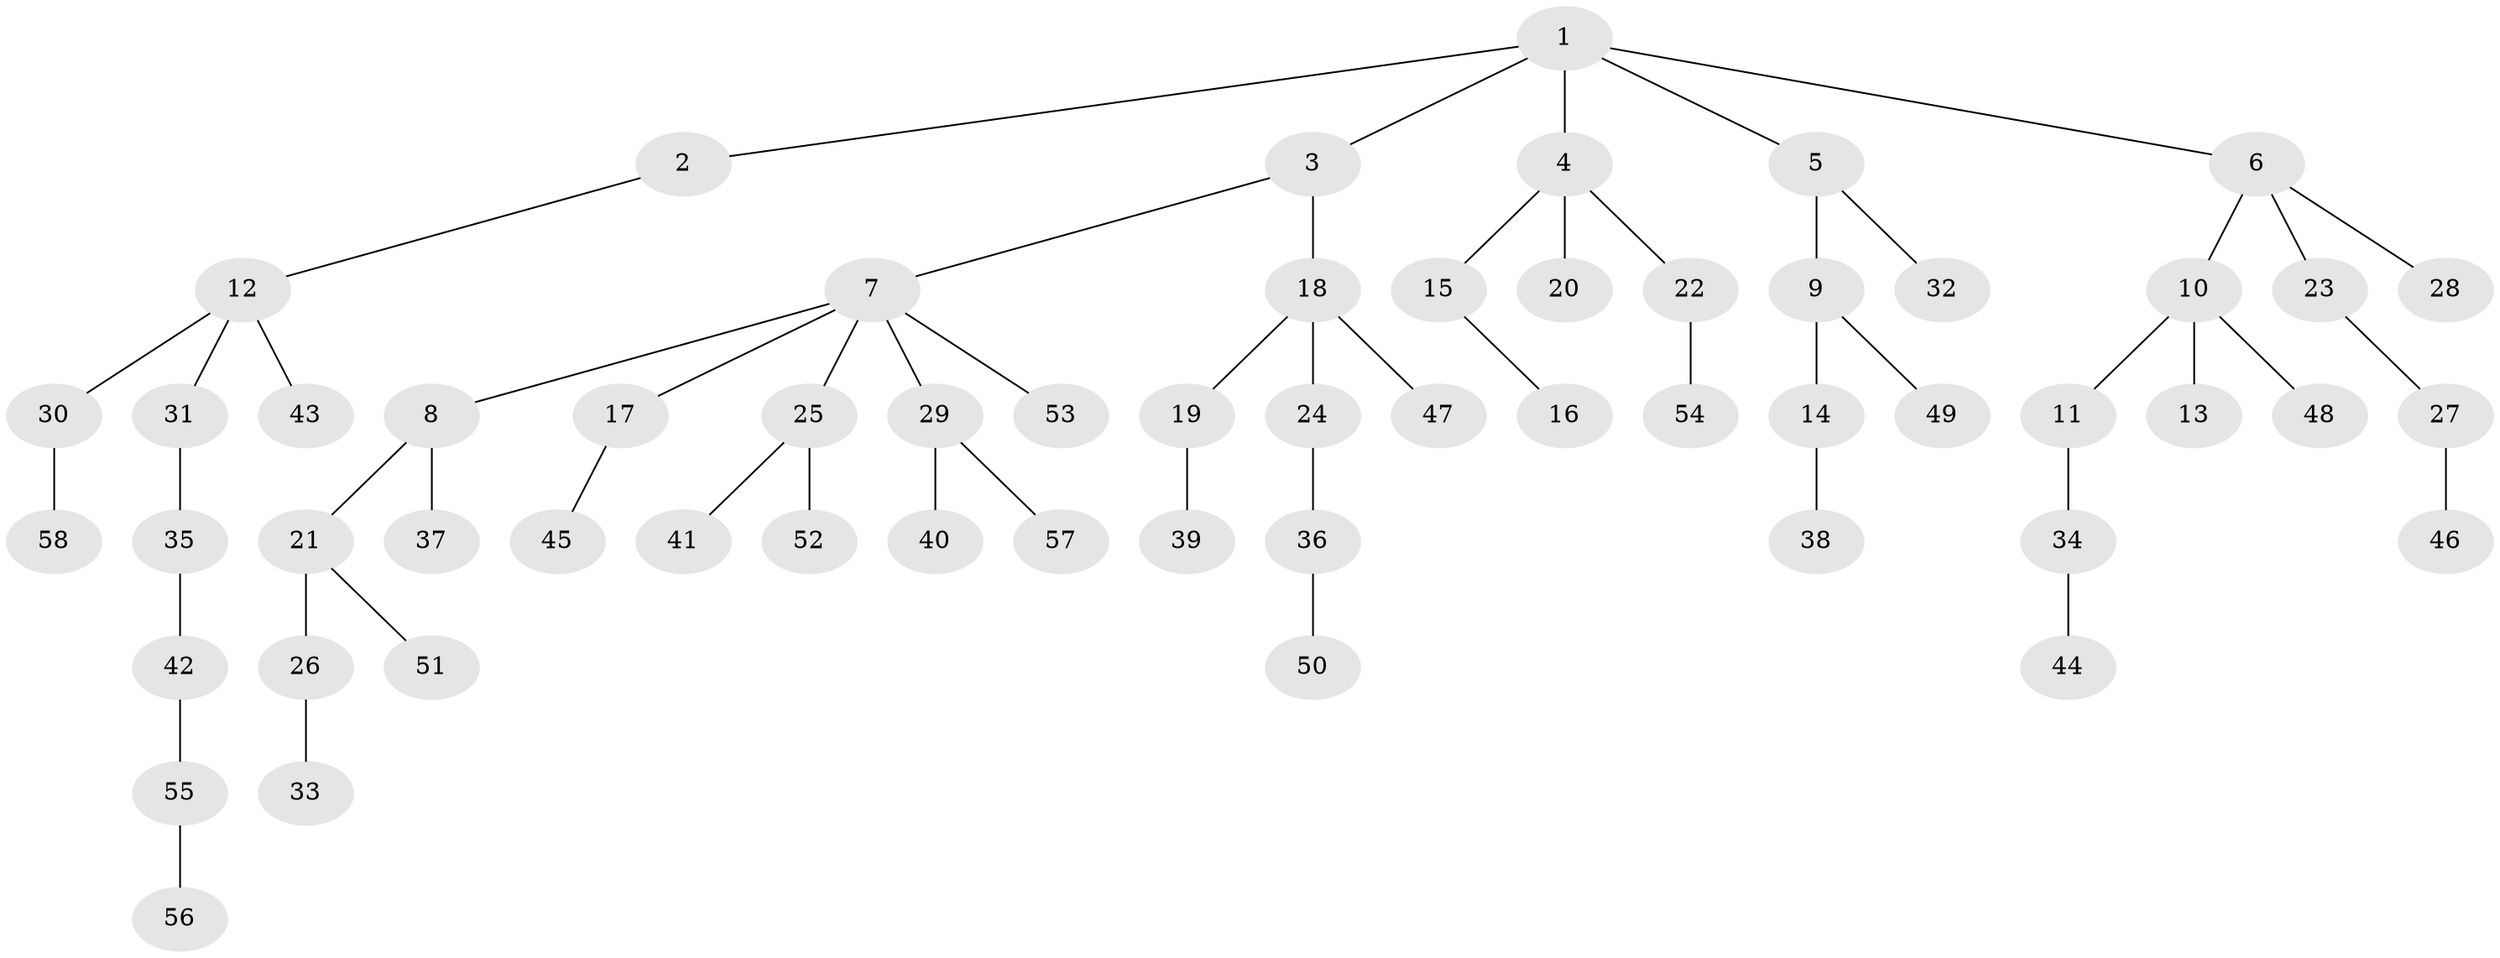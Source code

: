 // Generated by graph-tools (version 1.1) at 2025/11/02/27/25 16:11:26]
// undirected, 58 vertices, 57 edges
graph export_dot {
graph [start="1"]
  node [color=gray90,style=filled];
  1;
  2;
  3;
  4;
  5;
  6;
  7;
  8;
  9;
  10;
  11;
  12;
  13;
  14;
  15;
  16;
  17;
  18;
  19;
  20;
  21;
  22;
  23;
  24;
  25;
  26;
  27;
  28;
  29;
  30;
  31;
  32;
  33;
  34;
  35;
  36;
  37;
  38;
  39;
  40;
  41;
  42;
  43;
  44;
  45;
  46;
  47;
  48;
  49;
  50;
  51;
  52;
  53;
  54;
  55;
  56;
  57;
  58;
  1 -- 2;
  1 -- 3;
  1 -- 4;
  1 -- 5;
  1 -- 6;
  2 -- 12;
  3 -- 7;
  3 -- 18;
  4 -- 15;
  4 -- 20;
  4 -- 22;
  5 -- 9;
  5 -- 32;
  6 -- 10;
  6 -- 23;
  6 -- 28;
  7 -- 8;
  7 -- 17;
  7 -- 25;
  7 -- 29;
  7 -- 53;
  8 -- 21;
  8 -- 37;
  9 -- 14;
  9 -- 49;
  10 -- 11;
  10 -- 13;
  10 -- 48;
  11 -- 34;
  12 -- 30;
  12 -- 31;
  12 -- 43;
  14 -- 38;
  15 -- 16;
  17 -- 45;
  18 -- 19;
  18 -- 24;
  18 -- 47;
  19 -- 39;
  21 -- 26;
  21 -- 51;
  22 -- 54;
  23 -- 27;
  24 -- 36;
  25 -- 41;
  25 -- 52;
  26 -- 33;
  27 -- 46;
  29 -- 40;
  29 -- 57;
  30 -- 58;
  31 -- 35;
  34 -- 44;
  35 -- 42;
  36 -- 50;
  42 -- 55;
  55 -- 56;
}
